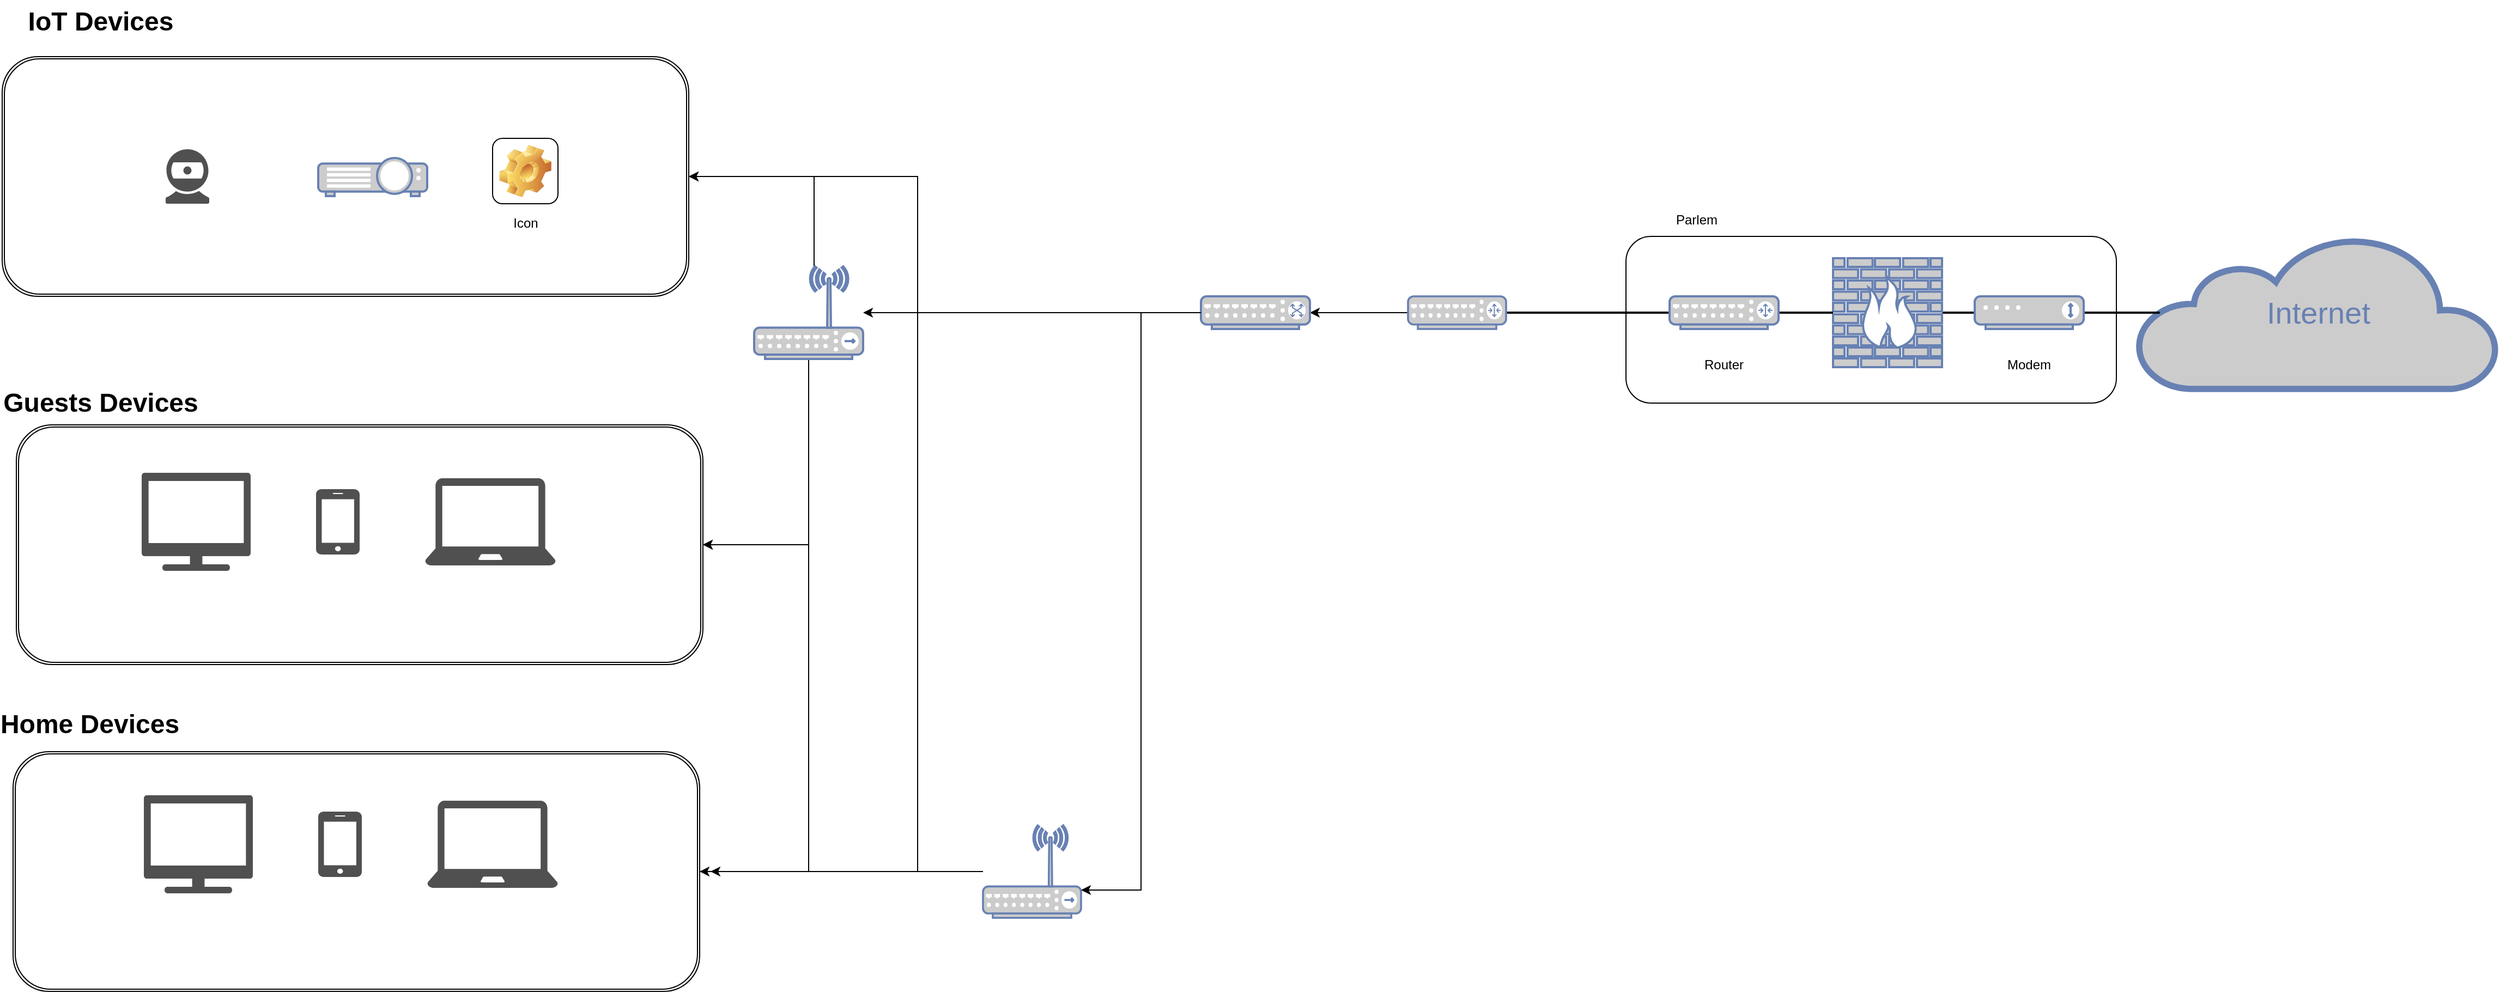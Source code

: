 <mxfile version="26.2.14">
  <diagram name="Page-1" id="bfe91b75-5d2c-26a0-9c1d-138518896778">
    <mxGraphModel dx="1737" dy="1037" grid="1" gridSize="10" guides="1" tooltips="1" connect="1" arrows="1" fold="1" page="1" pageScale="1" pageWidth="1100" pageHeight="850" background="none" math="0" shadow="0">
      <root>
        <mxCell id="0" />
        <mxCell id="1" parent="0" />
        <mxCell id="S_OwnUnUDvWFl5J13V23-35" value="" style="shape=ext;double=1;rounded=1;whiteSpace=wrap;html=1;" vertex="1" parent="1">
          <mxGeometry x="20" y="662" width="630" height="220" as="geometry" />
        </mxCell>
        <mxCell id="S_OwnUnUDvWFl5J13V23-25" value="" style="shape=ext;double=1;rounded=1;whiteSpace=wrap;html=1;" vertex="1" parent="1">
          <mxGeometry x="30" y="1300" width="630" height="220" as="geometry" />
        </mxCell>
        <mxCell id="S_OwnUnUDvWFl5J13V23-7" value="" style="rounded=1;whiteSpace=wrap;html=1;" vertex="1" parent="1">
          <mxGeometry x="1510" y="827" width="450" height="153" as="geometry" />
        </mxCell>
        <mxCell id="7c3789c024ecab99-55" style="edgeStyle=none;html=1;labelBackgroundColor=none;endArrow=none;endFill=0;strokeWidth=2;fontFamily=Verdana;fontSize=28;fontColor=#6881B3;" parent="1" source="7c3789c024ecab99-8" edge="1">
          <mxGeometry relative="1" as="geometry">
            <mxPoint x="1830" y="897.0" as="targetPoint" />
          </mxGeometry>
        </mxCell>
        <mxCell id="7c3789c024ecab99-8" value="" style="fontColor=#0066CC;verticalAlign=top;verticalLabelPosition=bottom;labelPosition=center;align=center;html=1;fillColor=#CCCCCC;strokeColor=#6881B3;gradientColor=none;gradientDirection=north;strokeWidth=2;shape=mxgraph.networks.firewall;rounded=0;shadow=0;comic=0;" parent="1" vertex="1">
          <mxGeometry x="1700" y="847" width="100" height="100" as="geometry" />
        </mxCell>
        <mxCell id="7c3789c024ecab99-52" style="edgeStyle=none;html=1;labelBackgroundColor=none;endArrow=none;endFill=0;strokeWidth=2;fontFamily=Verdana;fontSize=15;fontColor=#036897;" parent="1" source="S_OwnUnUDvWFl5J13V23-4" target="7c3789c024ecab99-8" edge="1">
          <mxGeometry relative="1" as="geometry">
            <mxPoint x="1550.0" y="917" as="targetPoint" />
          </mxGeometry>
        </mxCell>
        <mxCell id="7c3789c024ecab99-53" value="Internet" style="html=1;fillColor=#CCCCCC;strokeColor=#6881B3;gradientColor=none;gradientDirection=north;strokeWidth=2;shape=mxgraph.networks.cloud;fontColor=#6881B3;rounded=0;shadow=0;comic=0;align=center;fontSize=28;" parent="1" vertex="1">
          <mxGeometry x="1980" y="827" width="330" height="140" as="geometry" />
        </mxCell>
        <mxCell id="7c3789c024ecab99-56" style="edgeStyle=none;html=1;labelBackgroundColor=none;endArrow=none;endFill=0;strokeWidth=2;fontFamily=Verdana;fontSize=28;fontColor=#6881B3;entryX=0.06;entryY=0.5;entryDx=0;entryDy=0;entryPerimeter=0;" parent="1" target="7c3789c024ecab99-53" edge="1">
          <mxGeometry relative="1" as="geometry">
            <mxPoint x="1930" y="897.0" as="sourcePoint" />
          </mxGeometry>
        </mxCell>
        <mxCell id="S_OwnUnUDvWFl5J13V23-1" value="&lt;div&gt;&lt;span style=&quot;background-color: transparent; color: light-dark(rgb(0, 0, 0), rgb(255, 255, 255));&quot;&gt;Modem&lt;/span&gt;&lt;/div&gt;" style="text;html=1;align=center;verticalAlign=middle;whiteSpace=wrap;rounded=0;" vertex="1" parent="1">
          <mxGeometry x="1805" y="930" width="150" height="30" as="geometry" />
        </mxCell>
        <mxCell id="S_OwnUnUDvWFl5J13V23-5" value="" style="edgeStyle=none;html=1;labelBackgroundColor=none;endArrow=none;endFill=0;strokeWidth=2;fontFamily=Verdana;fontSize=15;fontColor=#036897;" edge="1" parent="1" target="S_OwnUnUDvWFl5J13V23-4">
          <mxGeometry relative="1" as="geometry">
            <mxPoint x="1700" y="897" as="targetPoint" />
            <mxPoint x="1400" y="897" as="sourcePoint" />
          </mxGeometry>
        </mxCell>
        <mxCell id="S_OwnUnUDvWFl5J13V23-4" value="" style="fontColor=#0066CC;verticalAlign=top;verticalLabelPosition=bottom;labelPosition=center;align=center;html=1;fillColor=#CCCCCC;strokeColor=#6881B3;gradientColor=none;gradientDirection=north;strokeWidth=2;shape=mxgraph.networks.router;rounded=0;shadow=0;comic=0;" vertex="1" parent="1">
          <mxGeometry x="1550" y="882" width="100" height="30" as="geometry" />
        </mxCell>
        <mxCell id="S_OwnUnUDvWFl5J13V23-6" value="Router" style="text;html=1;align=center;verticalAlign=middle;whiteSpace=wrap;rounded=0;" vertex="1" parent="1">
          <mxGeometry x="1525" y="930" width="150" height="30" as="geometry" />
        </mxCell>
        <mxCell id="S_OwnUnUDvWFl5J13V23-8" value="" style="fontColor=#0066CC;verticalAlign=top;verticalLabelPosition=bottom;labelPosition=center;align=center;html=1;outlineConnect=0;fillColor=#CCCCCC;strokeColor=#6881B3;gradientColor=none;gradientDirection=north;strokeWidth=2;shape=mxgraph.networks.modem;" vertex="1" parent="1">
          <mxGeometry x="1830" y="882" width="100" height="30" as="geometry" />
        </mxCell>
        <mxCell id="S_OwnUnUDvWFl5J13V23-9" value="&lt;div&gt;&lt;span style=&quot;background-color: transparent; color: light-dark(rgb(0, 0, 0), rgb(255, 255, 255));&quot;&gt;Parlem&lt;/span&gt;&lt;/div&gt;" style="text;html=1;align=center;verticalAlign=middle;whiteSpace=wrap;rounded=0;" vertex="1" parent="1">
          <mxGeometry x="1500" y="797" width="150" height="30" as="geometry" />
        </mxCell>
        <mxCell id="S_OwnUnUDvWFl5J13V23-14" value="" style="edgeStyle=orthogonalEdgeStyle;rounded=0;orthogonalLoop=1;jettySize=auto;html=1;" edge="1" parent="1" source="S_OwnUnUDvWFl5J13V23-10" target="S_OwnUnUDvWFl5J13V23-11">
          <mxGeometry relative="1" as="geometry" />
        </mxCell>
        <mxCell id="S_OwnUnUDvWFl5J13V23-10" value="" style="fontColor=#0066CC;verticalAlign=top;verticalLabelPosition=bottom;labelPosition=center;align=center;html=1;outlineConnect=0;fillColor=#CCCCCC;strokeColor=#6881B3;gradientColor=none;gradientDirection=north;strokeWidth=2;shape=mxgraph.networks.router;" vertex="1" parent="1">
          <mxGeometry x="1310" y="882" width="90" height="30" as="geometry" />
        </mxCell>
        <mxCell id="S_OwnUnUDvWFl5J13V23-16" style="edgeStyle=orthogonalEdgeStyle;rounded=0;orthogonalLoop=1;jettySize=auto;html=1;" edge="1" parent="1" source="S_OwnUnUDvWFl5J13V23-11" target="S_OwnUnUDvWFl5J13V23-15">
          <mxGeometry relative="1" as="geometry" />
        </mxCell>
        <mxCell id="S_OwnUnUDvWFl5J13V23-11" value="" style="fontColor=#0066CC;verticalAlign=top;verticalLabelPosition=bottom;labelPosition=center;align=center;html=1;outlineConnect=0;fillColor=#CCCCCC;strokeColor=#6881B3;gradientColor=none;gradientDirection=north;strokeWidth=2;shape=mxgraph.networks.switch;" vertex="1" parent="1">
          <mxGeometry x="1120" y="882" width="100" height="30" as="geometry" />
        </mxCell>
        <mxCell id="S_OwnUnUDvWFl5J13V23-39" style="edgeStyle=orthogonalEdgeStyle;rounded=0;orthogonalLoop=1;jettySize=auto;html=1;exitX=0.55;exitY=0;exitDx=0;exitDy=0;exitPerimeter=0;entryX=1;entryY=0.5;entryDx=0;entryDy=0;" edge="1" parent="1" source="S_OwnUnUDvWFl5J13V23-15" target="S_OwnUnUDvWFl5J13V23-35">
          <mxGeometry relative="1" as="geometry" />
        </mxCell>
        <mxCell id="S_OwnUnUDvWFl5J13V23-40" style="edgeStyle=orthogonalEdgeStyle;rounded=0;orthogonalLoop=1;jettySize=auto;html=1;exitX=0.5;exitY=1;exitDx=0;exitDy=0;exitPerimeter=0;entryX=1;entryY=0.5;entryDx=0;entryDy=0;" edge="1" parent="1" source="S_OwnUnUDvWFl5J13V23-15" target="S_OwnUnUDvWFl5J13V23-28">
          <mxGeometry relative="1" as="geometry" />
        </mxCell>
        <mxCell id="S_OwnUnUDvWFl5J13V23-41" style="edgeStyle=orthogonalEdgeStyle;rounded=0;orthogonalLoop=1;jettySize=auto;html=1;exitX=0.5;exitY=1;exitDx=0;exitDy=0;exitPerimeter=0;entryX=1;entryY=0.5;entryDx=0;entryDy=0;" edge="1" parent="1" source="S_OwnUnUDvWFl5J13V23-15" target="S_OwnUnUDvWFl5J13V23-25">
          <mxGeometry relative="1" as="geometry" />
        </mxCell>
        <mxCell id="S_OwnUnUDvWFl5J13V23-15" value="" style="fontColor=#0066CC;verticalAlign=top;verticalLabelPosition=bottom;labelPosition=center;align=center;html=1;outlineConnect=0;fillColor=#CCCCCC;strokeColor=#6881B3;gradientColor=none;gradientDirection=north;strokeWidth=2;shape=mxgraph.networks.wireless_hub;" vertex="1" parent="1">
          <mxGeometry x="710" y="854.5" width="100" height="85" as="geometry" />
        </mxCell>
        <mxCell id="S_OwnUnUDvWFl5J13V23-42" style="edgeStyle=orthogonalEdgeStyle;rounded=0;orthogonalLoop=1;jettySize=auto;html=1;" edge="1" parent="1" source="S_OwnUnUDvWFl5J13V23-17">
          <mxGeometry relative="1" as="geometry">
            <mxPoint x="670" y="1410" as="targetPoint" />
          </mxGeometry>
        </mxCell>
        <mxCell id="S_OwnUnUDvWFl5J13V23-43" style="edgeStyle=orthogonalEdgeStyle;rounded=0;orthogonalLoop=1;jettySize=auto;html=1;entryX=1;entryY=0.5;entryDx=0;entryDy=0;" edge="1" parent="1" source="S_OwnUnUDvWFl5J13V23-17" target="S_OwnUnUDvWFl5J13V23-28">
          <mxGeometry relative="1" as="geometry">
            <Array as="points">
              <mxPoint x="760" y="1410" />
              <mxPoint x="760" y="1110" />
            </Array>
          </mxGeometry>
        </mxCell>
        <mxCell id="S_OwnUnUDvWFl5J13V23-44" style="edgeStyle=orthogonalEdgeStyle;rounded=0;orthogonalLoop=1;jettySize=auto;html=1;entryX=1;entryY=0.5;entryDx=0;entryDy=0;" edge="1" parent="1" source="S_OwnUnUDvWFl5J13V23-17" target="S_OwnUnUDvWFl5J13V23-35">
          <mxGeometry relative="1" as="geometry">
            <Array as="points">
              <mxPoint x="860" y="1410" />
              <mxPoint x="860" y="772" />
            </Array>
          </mxGeometry>
        </mxCell>
        <mxCell id="S_OwnUnUDvWFl5J13V23-17" value="" style="fontColor=#0066CC;verticalAlign=top;verticalLabelPosition=bottom;labelPosition=center;align=center;html=1;outlineConnect=0;fillColor=#CCCCCC;strokeColor=#6881B3;gradientColor=none;gradientDirection=north;strokeWidth=2;shape=mxgraph.networks.wireless_hub;" vertex="1" parent="1">
          <mxGeometry x="920" y="1367.5" width="90" height="85" as="geometry" />
        </mxCell>
        <mxCell id="S_OwnUnUDvWFl5J13V23-18" style="edgeStyle=orthogonalEdgeStyle;rounded=0;orthogonalLoop=1;jettySize=auto;html=1;entryX=1;entryY=0.7;entryDx=0;entryDy=0;entryPerimeter=0;" edge="1" parent="1" source="S_OwnUnUDvWFl5J13V23-11" target="S_OwnUnUDvWFl5J13V23-17">
          <mxGeometry relative="1" as="geometry" />
        </mxCell>
        <mxCell id="S_OwnUnUDvWFl5J13V23-20" value="" style="sketch=0;pointerEvents=1;shadow=0;dashed=0;html=1;strokeColor=none;fillColor=#505050;labelPosition=center;verticalLabelPosition=bottom;verticalAlign=top;outlineConnect=0;align=center;shape=mxgraph.office.devices.webcam;" vertex="1" parent="1">
          <mxGeometry x="170" y="747" width="40" height="50" as="geometry" />
        </mxCell>
        <mxCell id="S_OwnUnUDvWFl5J13V23-21" value="" style="sketch=0;pointerEvents=1;shadow=0;dashed=0;html=1;strokeColor=none;fillColor=#505050;labelPosition=center;verticalLabelPosition=bottom;verticalAlign=top;outlineConnect=0;align=center;shape=mxgraph.office.devices.cell_phone_iphone_proportional;" vertex="1" parent="1">
          <mxGeometry x="310" y="1355" width="40" height="60" as="geometry" />
        </mxCell>
        <mxCell id="S_OwnUnUDvWFl5J13V23-22" value="" style="sketch=0;pointerEvents=1;shadow=0;dashed=0;html=1;strokeColor=none;fillColor=#505050;labelPosition=center;verticalLabelPosition=bottom;verticalAlign=top;outlineConnect=0;align=center;shape=mxgraph.office.devices.tv;" vertex="1" parent="1">
          <mxGeometry x="150" y="1340" width="100" height="90" as="geometry" />
        </mxCell>
        <mxCell id="S_OwnUnUDvWFl5J13V23-24" value="" style="sketch=0;pointerEvents=1;shadow=0;dashed=0;html=1;strokeColor=none;fillColor=#505050;labelPosition=center;verticalLabelPosition=bottom;verticalAlign=top;outlineConnect=0;align=center;shape=mxgraph.office.devices.laptop;" vertex="1" parent="1">
          <mxGeometry x="410" y="1345" width="120" height="80" as="geometry" />
        </mxCell>
        <mxCell id="S_OwnUnUDvWFl5J13V23-27" value="Home Devices" style="text;strokeColor=none;fillColor=none;html=1;fontSize=24;fontStyle=1;verticalAlign=middle;align=center;" vertex="1" parent="1">
          <mxGeometry x="50" y="1255" width="100" height="40" as="geometry" />
        </mxCell>
        <mxCell id="S_OwnUnUDvWFl5J13V23-28" value="" style="shape=ext;double=1;rounded=1;whiteSpace=wrap;html=1;" vertex="1" parent="1">
          <mxGeometry x="33" y="1000" width="630" height="220" as="geometry" />
        </mxCell>
        <mxCell id="S_OwnUnUDvWFl5J13V23-29" value="" style="sketch=0;pointerEvents=1;shadow=0;dashed=0;html=1;strokeColor=none;fillColor=#505050;labelPosition=center;verticalLabelPosition=bottom;verticalAlign=top;outlineConnect=0;align=center;shape=mxgraph.office.devices.cell_phone_iphone_proportional;" vertex="1" parent="1">
          <mxGeometry x="308" y="1059" width="40" height="60" as="geometry" />
        </mxCell>
        <mxCell id="S_OwnUnUDvWFl5J13V23-30" value="" style="sketch=0;pointerEvents=1;shadow=0;dashed=0;html=1;strokeColor=none;fillColor=#505050;labelPosition=center;verticalLabelPosition=bottom;verticalAlign=top;outlineConnect=0;align=center;shape=mxgraph.office.devices.tv;" vertex="1" parent="1">
          <mxGeometry x="148" y="1044" width="100" height="90" as="geometry" />
        </mxCell>
        <mxCell id="S_OwnUnUDvWFl5J13V23-31" value="" style="sketch=0;pointerEvents=1;shadow=0;dashed=0;html=1;strokeColor=none;fillColor=#505050;labelPosition=center;verticalLabelPosition=bottom;verticalAlign=top;outlineConnect=0;align=center;shape=mxgraph.office.devices.laptop;" vertex="1" parent="1">
          <mxGeometry x="408" y="1049" width="120" height="80" as="geometry" />
        </mxCell>
        <mxCell id="S_OwnUnUDvWFl5J13V23-32" value="Guests Devices" style="text;strokeColor=none;fillColor=none;html=1;fontSize=24;fontStyle=1;verticalAlign=middle;align=center;" vertex="1" parent="1">
          <mxGeometry x="60" y="960" width="100" height="40" as="geometry" />
        </mxCell>
        <mxCell id="S_OwnUnUDvWFl5J13V23-33" value="" style="fontColor=#0066CC;verticalAlign=top;verticalLabelPosition=bottom;labelPosition=center;align=center;html=1;outlineConnect=0;fillColor=#CCCCCC;strokeColor=#6881B3;gradientColor=none;gradientDirection=north;strokeWidth=2;shape=mxgraph.networks.video_projector;" vertex="1" parent="1">
          <mxGeometry x="310" y="755" width="100" height="35" as="geometry" />
        </mxCell>
        <mxCell id="S_OwnUnUDvWFl5J13V23-34" value="Icon" style="icon;html=1;image=img/clipart/Gear_128x128.png" vertex="1" parent="1">
          <mxGeometry x="470" y="737" width="60" height="60" as="geometry" />
        </mxCell>
        <mxCell id="S_OwnUnUDvWFl5J13V23-36" value="IoT Devices" style="text;strokeColor=none;fillColor=none;html=1;fontSize=24;fontStyle=1;verticalAlign=middle;align=center;" vertex="1" parent="1">
          <mxGeometry x="60" y="610" width="100" height="40" as="geometry" />
        </mxCell>
      </root>
    </mxGraphModel>
  </diagram>
</mxfile>
